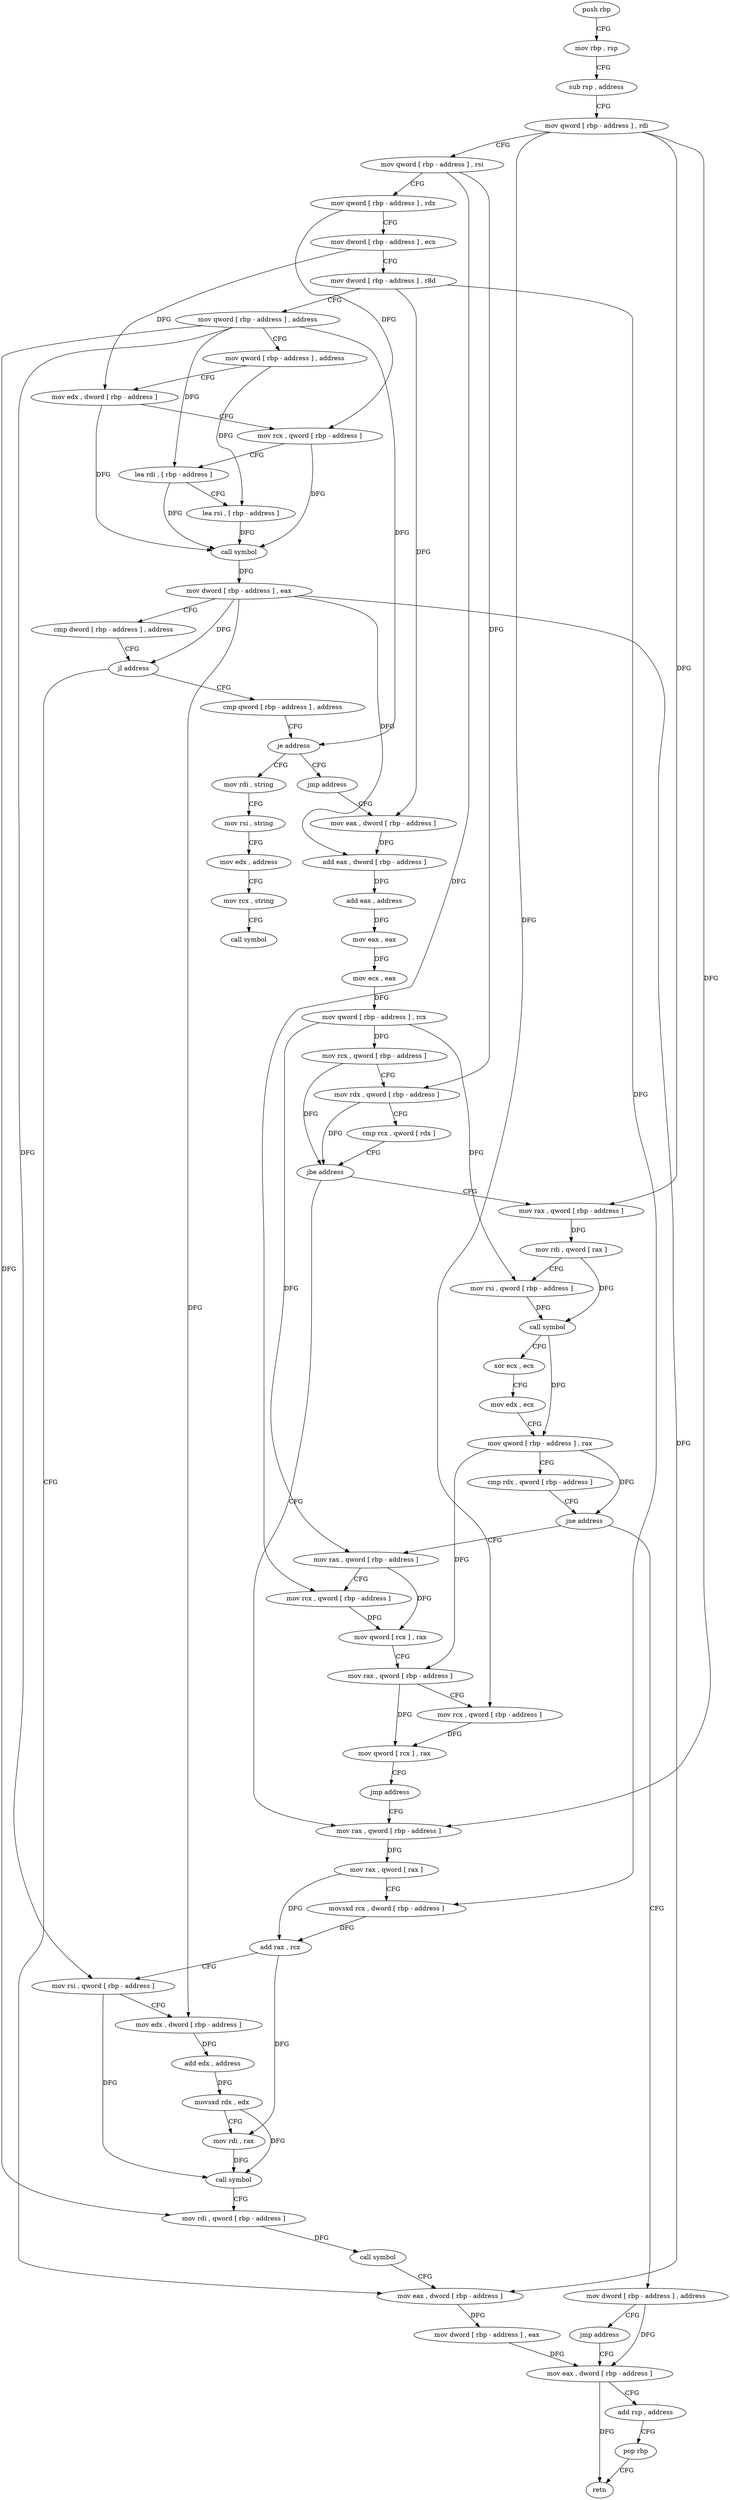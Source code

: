 digraph "func" {
"4216752" [label = "push rbp" ]
"4216753" [label = "mov rbp , rsp" ]
"4216756" [label = "sub rsp , address" ]
"4216760" [label = "mov qword [ rbp - address ] , rdi" ]
"4216764" [label = "mov qword [ rbp - address ] , rsi" ]
"4216768" [label = "mov qword [ rbp - address ] , rdx" ]
"4216772" [label = "mov dword [ rbp - address ] , ecx" ]
"4216775" [label = "mov dword [ rbp - address ] , r8d" ]
"4216779" [label = "mov qword [ rbp - address ] , address" ]
"4216787" [label = "mov qword [ rbp - address ] , address" ]
"4216795" [label = "mov edx , dword [ rbp - address ]" ]
"4216798" [label = "mov rcx , qword [ rbp - address ]" ]
"4216802" [label = "lea rdi , [ rbp - address ]" ]
"4216806" [label = "lea rsi , [ rbp - address ]" ]
"4216810" [label = "call symbol" ]
"4216815" [label = "mov dword [ rbp - address ] , eax" ]
"4216818" [label = "cmp dword [ rbp - address ] , address" ]
"4216822" [label = "jl address" ]
"4217035" [label = "mov eax , dword [ rbp - address ]" ]
"4216828" [label = "cmp qword [ rbp - address ] , address" ]
"4217038" [label = "mov dword [ rbp - address ] , eax" ]
"4217041" [label = "mov eax , dword [ rbp - address ]" ]
"4216833" [label = "je address" ]
"4216844" [label = "mov rdi , string" ]
"4216839" [label = "jmp address" ]
"4216854" [label = "mov rsi , string" ]
"4216864" [label = "mov edx , address" ]
"4216869" [label = "mov rcx , string" ]
"4216879" [label = "call symbol" ]
"4216884" [label = "mov eax , dword [ rbp - address ]" ]
"4216887" [label = "add eax , dword [ rbp - address ]" ]
"4216890" [label = "add eax , address" ]
"4216893" [label = "mov eax , eax" ]
"4216895" [label = "mov ecx , eax" ]
"4216897" [label = "mov qword [ rbp - address ] , rcx" ]
"4216901" [label = "mov rcx , qword [ rbp - address ]" ]
"4216905" [label = "mov rdx , qword [ rbp - address ]" ]
"4216909" [label = "cmp rcx , qword [ rdx ]" ]
"4216912" [label = "jbe address" ]
"4216991" [label = "mov rax , qword [ rbp - address ]" ]
"4216918" [label = "mov rax , qword [ rbp - address ]" ]
"4216995" [label = "mov rax , qword [ rax ]" ]
"4216998" [label = "movsxd rcx , dword [ rbp - address ]" ]
"4217002" [label = "add rax , rcx" ]
"4217005" [label = "mov rsi , qword [ rbp - address ]" ]
"4217009" [label = "mov edx , dword [ rbp - address ]" ]
"4217012" [label = "add edx , address" ]
"4217015" [label = "movsxd rdx , edx" ]
"4217018" [label = "mov rdi , rax" ]
"4217021" [label = "call symbol" ]
"4217026" [label = "mov rdi , qword [ rbp - address ]" ]
"4217030" [label = "call symbol" ]
"4216922" [label = "mov rdi , qword [ rax ]" ]
"4216925" [label = "mov rsi , qword [ rbp - address ]" ]
"4216929" [label = "call symbol" ]
"4216934" [label = "xor ecx , ecx" ]
"4216936" [label = "mov edx , ecx" ]
"4216938" [label = "mov qword [ rbp - address ] , rax" ]
"4216942" [label = "cmp rdx , qword [ rbp - address ]" ]
"4216946" [label = "jne address" ]
"4216964" [label = "mov rax , qword [ rbp - address ]" ]
"4216952" [label = "mov dword [ rbp - address ] , address" ]
"4216968" [label = "mov rcx , qword [ rbp - address ]" ]
"4216972" [label = "mov qword [ rcx ] , rax" ]
"4216975" [label = "mov rax , qword [ rbp - address ]" ]
"4216979" [label = "mov rcx , qword [ rbp - address ]" ]
"4216983" [label = "mov qword [ rcx ] , rax" ]
"4216986" [label = "jmp address" ]
"4216959" [label = "jmp address" ]
"4217044" [label = "add rsp , address" ]
"4217048" [label = "pop rbp" ]
"4217049" [label = "retn" ]
"4216752" -> "4216753" [ label = "CFG" ]
"4216753" -> "4216756" [ label = "CFG" ]
"4216756" -> "4216760" [ label = "CFG" ]
"4216760" -> "4216764" [ label = "CFG" ]
"4216760" -> "4216991" [ label = "DFG" ]
"4216760" -> "4216918" [ label = "DFG" ]
"4216760" -> "4216979" [ label = "DFG" ]
"4216764" -> "4216768" [ label = "CFG" ]
"4216764" -> "4216905" [ label = "DFG" ]
"4216764" -> "4216968" [ label = "DFG" ]
"4216768" -> "4216772" [ label = "CFG" ]
"4216768" -> "4216798" [ label = "DFG" ]
"4216772" -> "4216775" [ label = "CFG" ]
"4216772" -> "4216795" [ label = "DFG" ]
"4216775" -> "4216779" [ label = "CFG" ]
"4216775" -> "4216884" [ label = "DFG" ]
"4216775" -> "4216998" [ label = "DFG" ]
"4216779" -> "4216787" [ label = "CFG" ]
"4216779" -> "4216833" [ label = "DFG" ]
"4216779" -> "4217005" [ label = "DFG" ]
"4216779" -> "4217026" [ label = "DFG" ]
"4216779" -> "4216802" [ label = "DFG" ]
"4216787" -> "4216795" [ label = "CFG" ]
"4216787" -> "4216806" [ label = "DFG" ]
"4216795" -> "4216798" [ label = "CFG" ]
"4216795" -> "4216810" [ label = "DFG" ]
"4216798" -> "4216802" [ label = "CFG" ]
"4216798" -> "4216810" [ label = "DFG" ]
"4216802" -> "4216806" [ label = "CFG" ]
"4216802" -> "4216810" [ label = "DFG" ]
"4216806" -> "4216810" [ label = "DFG" ]
"4216810" -> "4216815" [ label = "DFG" ]
"4216815" -> "4216818" [ label = "CFG" ]
"4216815" -> "4216822" [ label = "DFG" ]
"4216815" -> "4217035" [ label = "DFG" ]
"4216815" -> "4216887" [ label = "DFG" ]
"4216815" -> "4217009" [ label = "DFG" ]
"4216818" -> "4216822" [ label = "CFG" ]
"4216822" -> "4217035" [ label = "CFG" ]
"4216822" -> "4216828" [ label = "CFG" ]
"4217035" -> "4217038" [ label = "DFG" ]
"4216828" -> "4216833" [ label = "CFG" ]
"4217038" -> "4217041" [ label = "DFG" ]
"4217041" -> "4217044" [ label = "CFG" ]
"4217041" -> "4217049" [ label = "DFG" ]
"4216833" -> "4216844" [ label = "CFG" ]
"4216833" -> "4216839" [ label = "CFG" ]
"4216844" -> "4216854" [ label = "CFG" ]
"4216839" -> "4216884" [ label = "CFG" ]
"4216854" -> "4216864" [ label = "CFG" ]
"4216864" -> "4216869" [ label = "CFG" ]
"4216869" -> "4216879" [ label = "CFG" ]
"4216884" -> "4216887" [ label = "DFG" ]
"4216887" -> "4216890" [ label = "DFG" ]
"4216890" -> "4216893" [ label = "DFG" ]
"4216893" -> "4216895" [ label = "DFG" ]
"4216895" -> "4216897" [ label = "DFG" ]
"4216897" -> "4216901" [ label = "DFG" ]
"4216897" -> "4216925" [ label = "DFG" ]
"4216897" -> "4216964" [ label = "DFG" ]
"4216901" -> "4216905" [ label = "CFG" ]
"4216901" -> "4216912" [ label = "DFG" ]
"4216905" -> "4216909" [ label = "CFG" ]
"4216905" -> "4216912" [ label = "DFG" ]
"4216909" -> "4216912" [ label = "CFG" ]
"4216912" -> "4216991" [ label = "CFG" ]
"4216912" -> "4216918" [ label = "CFG" ]
"4216991" -> "4216995" [ label = "DFG" ]
"4216918" -> "4216922" [ label = "DFG" ]
"4216995" -> "4216998" [ label = "CFG" ]
"4216995" -> "4217002" [ label = "DFG" ]
"4216998" -> "4217002" [ label = "DFG" ]
"4217002" -> "4217005" [ label = "CFG" ]
"4217002" -> "4217018" [ label = "DFG" ]
"4217005" -> "4217009" [ label = "CFG" ]
"4217005" -> "4217021" [ label = "DFG" ]
"4217009" -> "4217012" [ label = "DFG" ]
"4217012" -> "4217015" [ label = "DFG" ]
"4217015" -> "4217018" [ label = "CFG" ]
"4217015" -> "4217021" [ label = "DFG" ]
"4217018" -> "4217021" [ label = "DFG" ]
"4217021" -> "4217026" [ label = "CFG" ]
"4217026" -> "4217030" [ label = "DFG" ]
"4217030" -> "4217035" [ label = "CFG" ]
"4216922" -> "4216925" [ label = "CFG" ]
"4216922" -> "4216929" [ label = "DFG" ]
"4216925" -> "4216929" [ label = "DFG" ]
"4216929" -> "4216934" [ label = "CFG" ]
"4216929" -> "4216938" [ label = "DFG" ]
"4216934" -> "4216936" [ label = "CFG" ]
"4216936" -> "4216938" [ label = "CFG" ]
"4216938" -> "4216942" [ label = "CFG" ]
"4216938" -> "4216946" [ label = "DFG" ]
"4216938" -> "4216975" [ label = "DFG" ]
"4216942" -> "4216946" [ label = "CFG" ]
"4216946" -> "4216964" [ label = "CFG" ]
"4216946" -> "4216952" [ label = "CFG" ]
"4216964" -> "4216968" [ label = "CFG" ]
"4216964" -> "4216972" [ label = "DFG" ]
"4216952" -> "4216959" [ label = "CFG" ]
"4216952" -> "4217041" [ label = "DFG" ]
"4216968" -> "4216972" [ label = "DFG" ]
"4216972" -> "4216975" [ label = "CFG" ]
"4216975" -> "4216979" [ label = "CFG" ]
"4216975" -> "4216983" [ label = "DFG" ]
"4216979" -> "4216983" [ label = "DFG" ]
"4216983" -> "4216986" [ label = "CFG" ]
"4216986" -> "4216991" [ label = "CFG" ]
"4216959" -> "4217041" [ label = "CFG" ]
"4217044" -> "4217048" [ label = "CFG" ]
"4217048" -> "4217049" [ label = "CFG" ]
}
